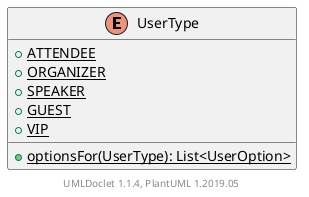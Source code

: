 @startuml

    enum UserType [[UserType.html]] {
        {static} +ATTENDEE
        {static} +ORGANIZER
        {static} +SPEAKER
        {static} +GUEST
        {static} +VIP
        {static} +optionsFor(UserType): List<UserOption>
    }


    center footer UMLDoclet 1.1.4, PlantUML 1.2019.05
@enduml
